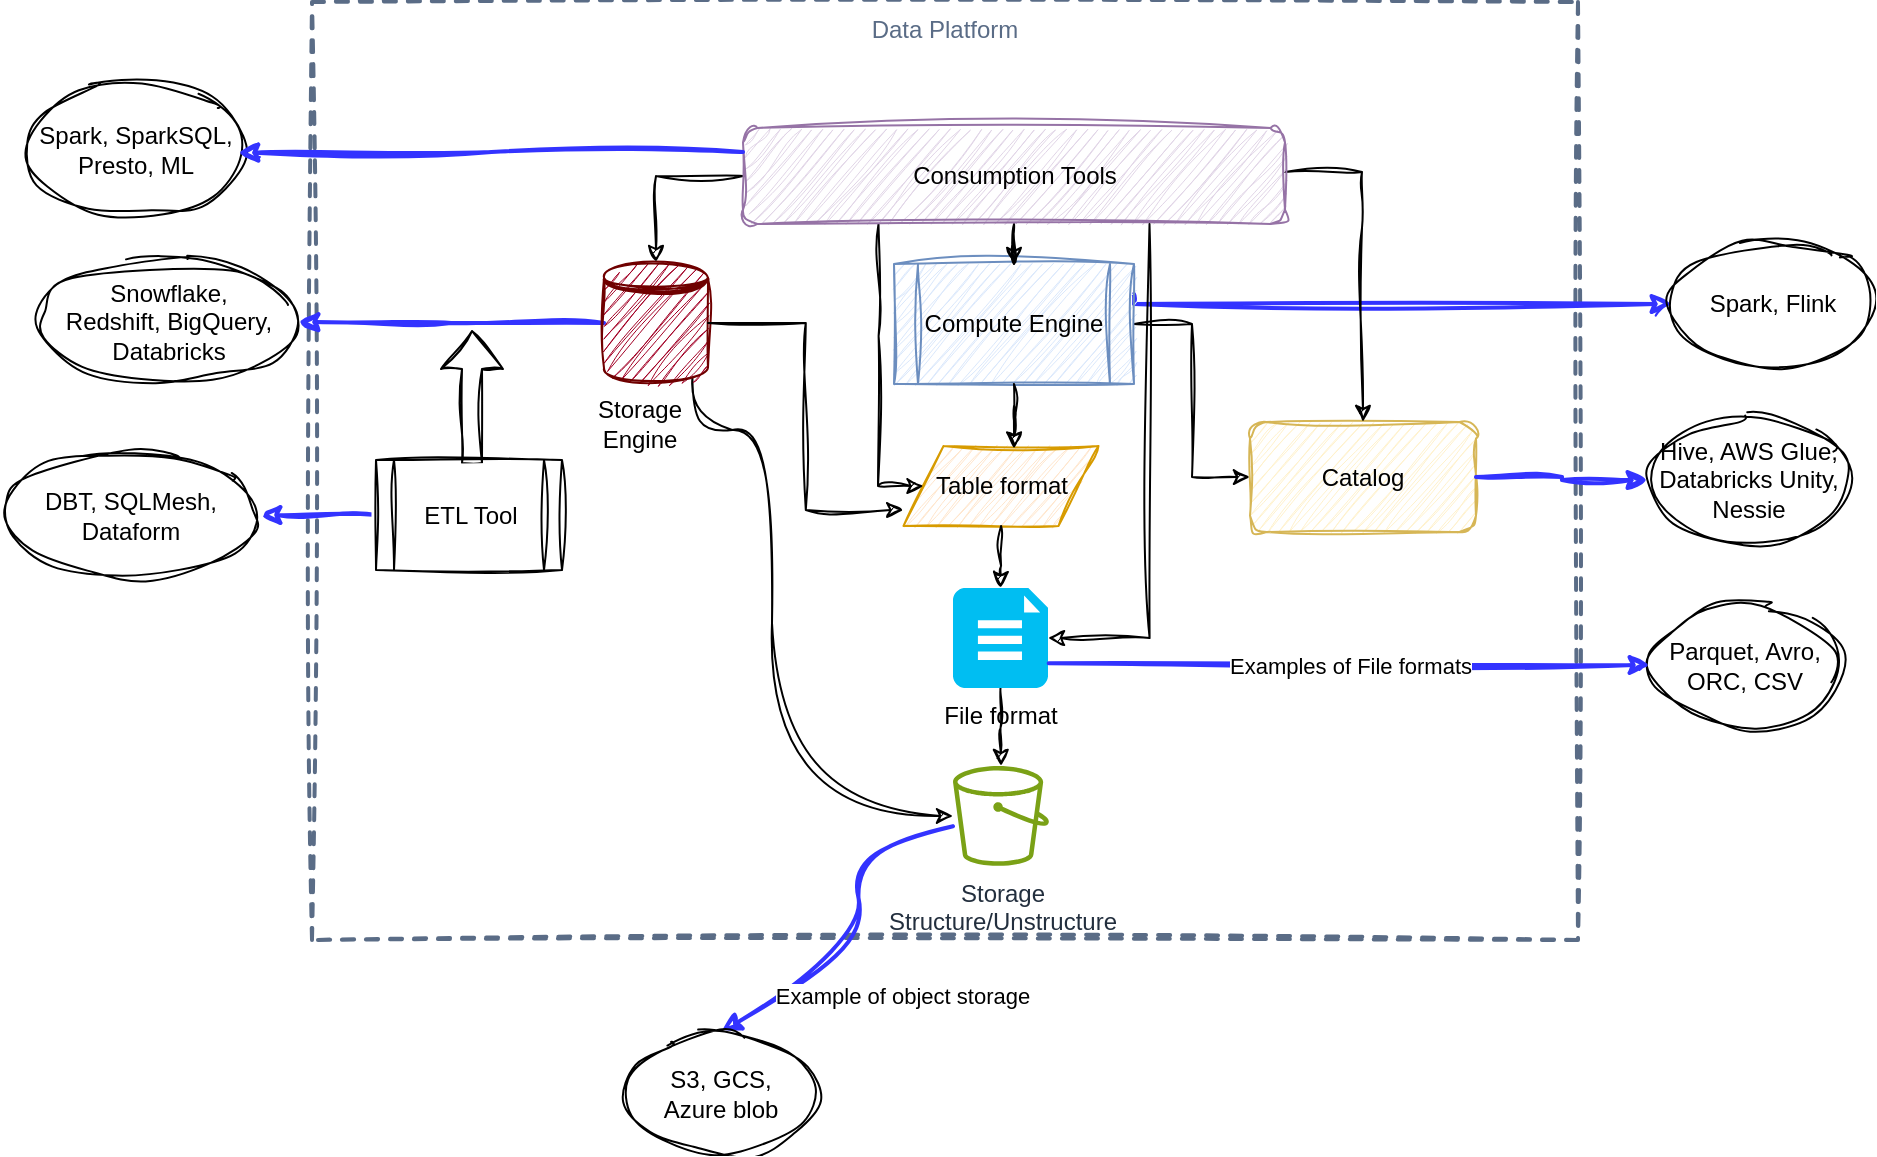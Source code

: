 <mxfile version="22.1.16" type="device" pages="4">
  <diagram name="Page-1" id="oaeiYOaE8y_vBv_1waG5">
    <mxGraphModel dx="1783" dy="756" grid="0" gridSize="10" guides="1" tooltips="1" connect="1" arrows="1" fold="1" page="0" pageScale="1" pageWidth="1100" pageHeight="850" math="0" shadow="0">
      <root>
        <mxCell id="0" />
        <mxCell id="1" parent="0" />
        <mxCell id="Il-p2y53Rf3h3QXV7sL3-1" value="Data Platform" style="fillColor=none;strokeColor=#5A6C86;dashed=1;verticalAlign=top;fontStyle=0;fontColor=#5A6C86;whiteSpace=wrap;html=1;sketch=1;curveFitting=1;jiggle=2;strokeWidth=2;" vertex="1" parent="1">
          <mxGeometry x="-9" y="304" width="633" height="469" as="geometry" />
        </mxCell>
        <mxCell id="Il-p2y53Rf3h3QXV7sL3-2" value="Storage&lt;br&gt;Structure/Unstructure" style="outlineConnect=0;fontColor=#232F3E;gradientColor=none;fillColor=#7AA116;strokeColor=none;dashed=0;verticalLabelPosition=bottom;verticalAlign=top;align=center;html=1;fontSize=12;fontStyle=0;aspect=fixed;pointerEvents=1;shape=mxgraph.aws4.bucket;" vertex="1" parent="1">
          <mxGeometry x="311.5" y="686" width="48" height="49.92" as="geometry" />
        </mxCell>
        <mxCell id="Il-p2y53Rf3h3QXV7sL3-20" style="edgeStyle=orthogonalEdgeStyle;rounded=0;orthogonalLoop=1;jettySize=auto;html=1;sketch=1;curveFitting=1;jiggle=2;" edge="1" parent="1" source="Il-p2y53Rf3h3QXV7sL3-3" target="Il-p2y53Rf3h3QXV7sL3-2">
          <mxGeometry relative="1" as="geometry" />
        </mxCell>
        <mxCell id="Il-p2y53Rf3h3QXV7sL3-3" value="File format" style="verticalLabelPosition=bottom;html=1;verticalAlign=top;align=center;strokeColor=none;fillColor=#00BEF2;shape=mxgraph.azure.file_2;pointerEvents=1;" vertex="1" parent="1">
          <mxGeometry x="311.5" y="597" width="47.5" height="50" as="geometry" />
        </mxCell>
        <mxCell id="Il-p2y53Rf3h3QXV7sL3-4" value="Table format" style="shape=parallelogram;perimeter=parallelogramPerimeter;whiteSpace=wrap;html=1;fixedSize=1;sketch=1;curveFitting=1;jiggle=2;fillColor=#ffe6cc;strokeColor=#d79b00;" vertex="1" parent="1">
          <mxGeometry x="286.75" y="526" width="97.5" height="40" as="geometry" />
        </mxCell>
        <mxCell id="Il-p2y53Rf3h3QXV7sL3-6" value="Storage Engine" style="text;html=1;strokeColor=none;fillColor=none;align=center;verticalAlign=middle;whiteSpace=wrap;rounded=0;sketch=1;curveFitting=1;jiggle=2;" vertex="1" parent="1">
          <mxGeometry x="125" y="500" width="60" height="30" as="geometry" />
        </mxCell>
        <mxCell id="Il-p2y53Rf3h3QXV7sL3-33" value="" style="edgeStyle=orthogonalEdgeStyle;rounded=0;orthogonalLoop=1;jettySize=auto;html=1;exitX=0.85;exitY=0.95;exitDx=0;exitDy=0;exitPerimeter=0;sketch=1;curveFitting=1;jiggle=2;elbow=vertical;curved=1;" edge="1" parent="1" source="Il-p2y53Rf3h3QXV7sL3-7" target="Il-p2y53Rf3h3QXV7sL3-2">
          <mxGeometry relative="1" as="geometry">
            <Array as="points">
              <mxPoint x="181" y="518" />
              <mxPoint x="221" y="518" />
              <mxPoint x="221" y="711" />
            </Array>
          </mxGeometry>
        </mxCell>
        <mxCell id="Il-p2y53Rf3h3QXV7sL3-44" style="edgeStyle=orthogonalEdgeStyle;rounded=0;orthogonalLoop=1;jettySize=auto;html=1;entryX=1;entryY=0.5;entryDx=0;entryDy=0;strokeWidth=2;strokeColor=#3333FF;sketch=1;curveFitting=1;jiggle=2;" edge="1" parent="1" source="Il-p2y53Rf3h3QXV7sL3-7" target="Il-p2y53Rf3h3QXV7sL3-43">
          <mxGeometry relative="1" as="geometry" />
        </mxCell>
        <mxCell id="Il-p2y53Rf3h3QXV7sL3-7" value="" style="shape=datastore;whiteSpace=wrap;html=1;sketch=1;curveFitting=1;jiggle=2;fillColor=#a20025;strokeColor=#6F0000;fontColor=#ffffff;" vertex="1" parent="1">
          <mxGeometry x="137" y="434" width="52" height="61" as="geometry" />
        </mxCell>
        <mxCell id="Il-p2y53Rf3h3QXV7sL3-27" style="edgeStyle=orthogonalEdgeStyle;rounded=0;orthogonalLoop=1;jettySize=auto;html=1;entryX=0;entryY=0.5;entryDx=0;entryDy=0;sketch=1;curveFitting=1;jiggle=2;" edge="1" parent="1" source="Il-p2y53Rf3h3QXV7sL3-8" target="Il-p2y53Rf3h3QXV7sL3-9">
          <mxGeometry relative="1" as="geometry" />
        </mxCell>
        <mxCell id="Il-p2y53Rf3h3QXV7sL3-40" style="edgeStyle=orthogonalEdgeStyle;rounded=0;orthogonalLoop=1;jettySize=auto;html=1;exitX=1;exitY=0.25;exitDx=0;exitDy=0;strokeWidth=2;strokeColor=#3333FF;sketch=1;curveFitting=1;jiggle=2;" edge="1" parent="1" source="Il-p2y53Rf3h3QXV7sL3-8" target="Il-p2y53Rf3h3QXV7sL3-37">
          <mxGeometry relative="1" as="geometry">
            <Array as="points">
              <mxPoint x="402" y="455" />
            </Array>
          </mxGeometry>
        </mxCell>
        <mxCell id="Il-p2y53Rf3h3QXV7sL3-8" value="Compute Engine" style="shape=process;whiteSpace=wrap;html=1;backgroundOutline=1;sketch=1;curveFitting=1;jiggle=2;fillColor=#dae8fc;strokeColor=#6c8ebf;" vertex="1" parent="1">
          <mxGeometry x="282" y="435" width="120" height="60" as="geometry" />
        </mxCell>
        <mxCell id="Il-p2y53Rf3h3QXV7sL3-9" value="Catalog" style="rounded=1;whiteSpace=wrap;html=1;sketch=1;curveFitting=1;jiggle=2;fillColor=#fff2cc;strokeColor=#d6b656;" vertex="1" parent="1">
          <mxGeometry x="460" y="514" width="113" height="55" as="geometry" />
        </mxCell>
        <mxCell id="Il-p2y53Rf3h3QXV7sL3-23" style="edgeStyle=orthogonalEdgeStyle;rounded=0;orthogonalLoop=1;jettySize=auto;html=1;entryX=0.5;entryY=0;entryDx=0;entryDy=0;sketch=1;curveFitting=1;jiggle=2;" edge="1" parent="1" source="Il-p2y53Rf3h3QXV7sL3-10" target="Il-p2y53Rf3h3QXV7sL3-8">
          <mxGeometry relative="1" as="geometry" />
        </mxCell>
        <mxCell id="Il-p2y53Rf3h3QXV7sL3-25" style="edgeStyle=orthogonalEdgeStyle;rounded=0;orthogonalLoop=1;jettySize=auto;html=1;exitX=0.25;exitY=1;exitDx=0;exitDy=0;entryX=0;entryY=0.5;entryDx=0;entryDy=0;sketch=1;curveFitting=1;jiggle=2;" edge="1" parent="1" source="Il-p2y53Rf3h3QXV7sL3-10" target="Il-p2y53Rf3h3QXV7sL3-4">
          <mxGeometry relative="1" as="geometry">
            <Array as="points">
              <mxPoint x="274" y="471" />
              <mxPoint x="274" y="546" />
            </Array>
          </mxGeometry>
        </mxCell>
        <mxCell id="Il-p2y53Rf3h3QXV7sL3-30" style="edgeStyle=orthogonalEdgeStyle;rounded=0;orthogonalLoop=1;jettySize=auto;html=1;entryX=0.5;entryY=0;entryDx=0;entryDy=0;sketch=1;curveFitting=1;jiggle=2;" edge="1" parent="1" source="Il-p2y53Rf3h3QXV7sL3-10" target="Il-p2y53Rf3h3QXV7sL3-9">
          <mxGeometry relative="1" as="geometry">
            <Array as="points">
              <mxPoint x="516" y="389" />
              <mxPoint x="516" y="417" />
            </Array>
          </mxGeometry>
        </mxCell>
        <mxCell id="Il-p2y53Rf3h3QXV7sL3-31" style="edgeStyle=orthogonalEdgeStyle;rounded=0;orthogonalLoop=1;jettySize=auto;html=1;entryX=0.5;entryY=0;entryDx=0;entryDy=0;sketch=1;curveFitting=1;jiggle=2;" edge="1" parent="1" source="Il-p2y53Rf3h3QXV7sL3-10" target="Il-p2y53Rf3h3QXV7sL3-7">
          <mxGeometry relative="1" as="geometry" />
        </mxCell>
        <mxCell id="Il-p2y53Rf3h3QXV7sL3-10" value="Consumption Tools" style="rounded=1;whiteSpace=wrap;html=1;sketch=1;curveFitting=1;jiggle=2;fillColor=#e1d5e7;strokeColor=#9673a6;" vertex="1" parent="1">
          <mxGeometry x="206.5" y="367" width="271" height="48" as="geometry" />
        </mxCell>
        <mxCell id="Il-p2y53Rf3h3QXV7sL3-11" value="Example of object storage" style="curved=1;endArrow=none;html=1;rounded=0;sketch=1;curveFitting=1;jiggle=2;exitX=0.5;exitY=0;exitDx=0;exitDy=0;endFill=0;startArrow=classic;startFill=1;strokeColor=#3333FF;strokeWidth=2;" edge="1" parent="1" source="Il-p2y53Rf3h3QXV7sL3-17" target="Il-p2y53Rf3h3QXV7sL3-2">
          <mxGeometry x="-0.101" y="-31" width="50" height="50" relative="1" as="geometry">
            <mxPoint x="193" y="807" as="sourcePoint" />
            <mxPoint x="311.5" y="727" as="targetPoint" />
            <Array as="points">
              <mxPoint x="267" y="777" />
              <mxPoint x="261.5" y="727" />
            </Array>
            <mxPoint x="-12" y="27" as="offset" />
          </mxGeometry>
        </mxCell>
        <mxCell id="Il-p2y53Rf3h3QXV7sL3-17" value="S3, GCS,&lt;br style=&quot;border-color: var(--border-color);&quot;&gt;Azure blob" style="ellipse;whiteSpace=wrap;html=1;sketch=1;curveFitting=1;jiggle=2;" vertex="1" parent="1">
          <mxGeometry x="148" y="819" width="95" height="61" as="geometry" />
        </mxCell>
        <mxCell id="Il-p2y53Rf3h3QXV7sL3-19" value="Parquet, Avro,&lt;br style=&quot;border-color: var(--border-color);&quot;&gt;ORC, CSV" style="ellipse;whiteSpace=wrap;html=1;sketch=1;curveFitting=1;jiggle=2;" vertex="1" parent="1">
          <mxGeometry x="660" y="605" width="95" height="61" as="geometry" />
        </mxCell>
        <mxCell id="Il-p2y53Rf3h3QXV7sL3-21" style="edgeStyle=orthogonalEdgeStyle;rounded=0;orthogonalLoop=1;jettySize=auto;html=1;entryX=0.5;entryY=0;entryDx=0;entryDy=0;entryPerimeter=0;sketch=1;curveFitting=1;jiggle=2;" edge="1" parent="1" source="Il-p2y53Rf3h3QXV7sL3-4" target="Il-p2y53Rf3h3QXV7sL3-3">
          <mxGeometry relative="1" as="geometry" />
        </mxCell>
        <mxCell id="Il-p2y53Rf3h3QXV7sL3-22" style="edgeStyle=orthogonalEdgeStyle;rounded=0;orthogonalLoop=1;jettySize=auto;html=1;entryX=0.567;entryY=0.033;entryDx=0;entryDy=0;entryPerimeter=0;sketch=1;curveFitting=1;jiggle=2;" edge="1" parent="1" source="Il-p2y53Rf3h3QXV7sL3-8" target="Il-p2y53Rf3h3QXV7sL3-4">
          <mxGeometry relative="1" as="geometry" />
        </mxCell>
        <mxCell id="Il-p2y53Rf3h3QXV7sL3-26" style="edgeStyle=orthogonalEdgeStyle;rounded=0;orthogonalLoop=1;jettySize=auto;html=1;exitX=0.75;exitY=1;exitDx=0;exitDy=0;entryX=1;entryY=0.5;entryDx=0;entryDy=0;entryPerimeter=0;sketch=1;curveFitting=1;jiggle=2;" edge="1" parent="1" source="Il-p2y53Rf3h3QXV7sL3-10" target="Il-p2y53Rf3h3QXV7sL3-3">
          <mxGeometry relative="1" as="geometry" />
        </mxCell>
        <mxCell id="Il-p2y53Rf3h3QXV7sL3-32" style="edgeStyle=orthogonalEdgeStyle;rounded=0;orthogonalLoop=1;jettySize=auto;html=1;entryX=-0.001;entryY=0.8;entryDx=0;entryDy=0;entryPerimeter=0;sketch=1;curveFitting=1;jiggle=2;" edge="1" parent="1" source="Il-p2y53Rf3h3QXV7sL3-7" target="Il-p2y53Rf3h3QXV7sL3-4">
          <mxGeometry relative="1" as="geometry" />
        </mxCell>
        <mxCell id="Il-p2y53Rf3h3QXV7sL3-34" value="Examples of File formats" style="edgeStyle=orthogonalEdgeStyle;rounded=0;orthogonalLoop=1;jettySize=auto;html=1;entryX=1.007;entryY=0.753;entryDx=0;entryDy=0;entryPerimeter=0;curved=1;sketch=1;curveFitting=1;jiggle=2;startArrow=classic;startFill=1;endArrow=none;endFill=0;strokeColor=#3333FF;strokeWidth=2;" edge="1" parent="1" source="Il-p2y53Rf3h3QXV7sL3-19" target="Il-p2y53Rf3h3QXV7sL3-3">
          <mxGeometry relative="1" as="geometry" />
        </mxCell>
        <mxCell id="Il-p2y53Rf3h3QXV7sL3-36" style="edgeStyle=orthogonalEdgeStyle;rounded=0;orthogonalLoop=1;jettySize=auto;html=1;entryX=1;entryY=0.5;entryDx=0;entryDy=0;sketch=1;curveFitting=1;jiggle=2;strokeColor=#3333FF;strokeWidth=2;startArrow=classic;startFill=1;endArrow=none;endFill=0;" edge="1" parent="1" source="Il-p2y53Rf3h3QXV7sL3-35" target="Il-p2y53Rf3h3QXV7sL3-9">
          <mxGeometry relative="1" as="geometry" />
        </mxCell>
        <mxCell id="Il-p2y53Rf3h3QXV7sL3-35" value="Hive, AWS Glue, Databricks Unity,&lt;br&gt;Nessie" style="ellipse;whiteSpace=wrap;html=1;sketch=1;curveFitting=1;jiggle=2;" vertex="1" parent="1">
          <mxGeometry x="659" y="512" width="101" height="62" as="geometry" />
        </mxCell>
        <mxCell id="Il-p2y53Rf3h3QXV7sL3-37" value="Spark, Flink" style="ellipse;whiteSpace=wrap;html=1;sketch=1;curveFitting=1;jiggle=2;" vertex="1" parent="1">
          <mxGeometry x="671" y="424" width="101" height="62" as="geometry" />
        </mxCell>
        <mxCell id="Il-p2y53Rf3h3QXV7sL3-39" value="Spark, SparkSQL,&lt;br&gt;Presto, ML" style="ellipse;whiteSpace=wrap;html=1;sketch=1;curveFitting=1;jiggle=2;" vertex="1" parent="1">
          <mxGeometry x="-152" y="344" width="110" height="67" as="geometry" />
        </mxCell>
        <mxCell id="Il-p2y53Rf3h3QXV7sL3-43" value="Snowflake,&lt;br&gt;Redshift, BigQuery, Databricks" style="ellipse;whiteSpace=wrap;html=1;sketch=1;curveFitting=1;jiggle=2;" vertex="1" parent="1">
          <mxGeometry x="-145" y="433" width="129" height="62" as="geometry" />
        </mxCell>
        <mxCell id="Il-p2y53Rf3h3QXV7sL3-45" value="" style="shape=flexArrow;endArrow=classic;html=1;rounded=0;sketch=1;curveFitting=1;jiggle=2;" edge="1" parent="1">
          <mxGeometry width="50" height="50" relative="1" as="geometry">
            <mxPoint x="71" y="535" as="sourcePoint" />
            <mxPoint x="71" y="468" as="targetPoint" />
          </mxGeometry>
        </mxCell>
        <mxCell id="Il-p2y53Rf3h3QXV7sL3-48" style="edgeStyle=orthogonalEdgeStyle;rounded=0;orthogonalLoop=1;jettySize=auto;html=1;strokeWidth=2;strokeColor=#3333FF;sketch=1;curveFitting=1;jiggle=2;" edge="1" parent="1" source="Il-p2y53Rf3h3QXV7sL3-46" target="Il-p2y53Rf3h3QXV7sL3-47">
          <mxGeometry relative="1" as="geometry" />
        </mxCell>
        <mxCell id="Il-p2y53Rf3h3QXV7sL3-46" value="ETL Tool" style="shape=process;whiteSpace=wrap;html=1;backgroundOutline=1;sketch=1;curveFitting=1;jiggle=2;" vertex="1" parent="1">
          <mxGeometry x="23" y="533" width="93" height="55" as="geometry" />
        </mxCell>
        <mxCell id="Il-p2y53Rf3h3QXV7sL3-47" value="DBT, SQLMesh,&lt;br&gt;Dataform" style="ellipse;whiteSpace=wrap;html=1;sketch=1;curveFitting=1;jiggle=2;" vertex="1" parent="1">
          <mxGeometry x="-164" y="529.5" width="129" height="62" as="geometry" />
        </mxCell>
        <mxCell id="Il-p2y53Rf3h3QXV7sL3-50" style="edgeStyle=orthogonalEdgeStyle;rounded=0;orthogonalLoop=1;jettySize=auto;html=1;exitX=0;exitY=0.25;exitDx=0;exitDy=0;entryX=0.95;entryY=0.425;entryDx=0;entryDy=0;entryPerimeter=0;strokeWidth=2;strokeColor=#3333FF;sketch=1;curveFitting=1;jiggle=2;" edge="1" parent="1" source="Il-p2y53Rf3h3QXV7sL3-10">
          <mxGeometry relative="1" as="geometry">
            <mxPoint x="-46.05" y="379.35" as="targetPoint" />
          </mxGeometry>
        </mxCell>
      </root>
    </mxGraphModel>
  </diagram>
  <diagram id="aZixeZ_OIvE9D3ws9-h9" name="Page-2">
    <mxGraphModel dx="1271" dy="543" grid="0" gridSize="10" guides="1" tooltips="1" connect="1" arrows="1" fold="1" page="0" pageScale="1" pageWidth="1100" pageHeight="850" math="0" shadow="0">
      <root>
        <mxCell id="0" />
        <mxCell id="1" parent="0" />
        <mxCell id="yL8Ifgm462_BbInKprDt-4" style="edgeStyle=orthogonalEdgeStyle;rounded=0;orthogonalLoop=1;jettySize=auto;html=1;sketch=1;curveFitting=1;jiggle=2;" edge="1" parent="1" source="yL8Ifgm462_BbInKprDt-1" target="yL8Ifgm462_BbInKprDt-3">
          <mxGeometry relative="1" as="geometry" />
        </mxCell>
        <mxCell id="yL8Ifgm462_BbInKprDt-1" value="Storage&lt;br&gt;(HDFS)" style="outlineConnect=0;fontColor=#232F3E;gradientColor=none;fillColor=#7AA116;strokeColor=none;dashed=0;verticalLabelPosition=bottom;verticalAlign=top;align=center;html=1;fontSize=12;fontStyle=0;aspect=fixed;pointerEvents=1;shape=mxgraph.aws4.bucket;" vertex="1" parent="1">
          <mxGeometry x="-353" y="41" width="48" height="49.92" as="geometry" />
        </mxCell>
        <mxCell id="yL8Ifgm462_BbInKprDt-7" style="edgeStyle=orthogonalEdgeStyle;rounded=0;orthogonalLoop=1;jettySize=auto;html=1;sketch=1;curveFitting=1;jiggle=2;" edge="1" parent="1" source="yL8Ifgm462_BbInKprDt-3" target="yL8Ifgm462_BbInKprDt-6">
          <mxGeometry relative="1" as="geometry" />
        </mxCell>
        <mxCell id="yL8Ifgm462_BbInKprDt-3" value="" style="verticalLabelPosition=bottom;sketch=1;aspect=fixed;html=1;verticalAlign=top;strokeColor=#6F0000;align=center;outlineConnect=0;shape=mxgraph.citrix.process;curveFitting=1;jiggle=2;fillColor=#a20025;fontColor=#ffffff;" vertex="1" parent="1">
          <mxGeometry x="-239" y="39.73" width="44" height="52.46" as="geometry" />
        </mxCell>
        <mxCell id="yL8Ifgm462_BbInKprDt-5" value="MapReduce" style="text;html=1;strokeColor=none;fillColor=none;align=center;verticalAlign=middle;whiteSpace=wrap;rounded=0;sketch=1;curveFitting=1;jiggle=2;" vertex="1" parent="1">
          <mxGeometry x="-255" y="90.92" width="60" height="30" as="geometry" />
        </mxCell>
        <mxCell id="yL8Ifgm462_BbInKprDt-10" style="edgeStyle=orthogonalEdgeStyle;rounded=0;orthogonalLoop=1;jettySize=auto;html=1;sketch=1;curveFitting=1;jiggle=2;" edge="1" parent="1" source="yL8Ifgm462_BbInKprDt-6" target="yL8Ifgm462_BbInKprDt-9">
          <mxGeometry relative="1" as="geometry" />
        </mxCell>
        <mxCell id="yL8Ifgm462_BbInKprDt-6" value="Storage&lt;br&gt;(HDFS)" style="outlineConnect=0;fontColor=#232F3E;gradientColor=none;fillColor=#7AA116;strokeColor=none;dashed=0;verticalLabelPosition=bottom;verticalAlign=top;align=center;html=1;fontSize=12;fontStyle=0;aspect=fixed;pointerEvents=1;shape=mxgraph.aws4.bucket;" vertex="1" parent="1">
          <mxGeometry x="-129" y="40.73" width="48" height="49.92" as="geometry" />
        </mxCell>
        <mxCell id="yL8Ifgm462_BbInKprDt-8" value="Storage&lt;br&gt;(HDFS)" style="outlineConnect=0;fontColor=#232F3E;gradientColor=none;fillColor=#7AA116;strokeColor=none;dashed=0;verticalLabelPosition=bottom;verticalAlign=top;align=center;html=1;fontSize=12;fontStyle=0;aspect=fixed;pointerEvents=1;shape=mxgraph.aws4.bucket;" vertex="1" parent="1">
          <mxGeometry x="91" y="42.0" width="48" height="49.92" as="geometry" />
        </mxCell>
        <mxCell id="yL8Ifgm462_BbInKprDt-11" style="edgeStyle=orthogonalEdgeStyle;rounded=0;orthogonalLoop=1;jettySize=auto;html=1;sketch=1;curveFitting=1;jiggle=2;" edge="1" parent="1" source="yL8Ifgm462_BbInKprDt-9" target="yL8Ifgm462_BbInKprDt-8">
          <mxGeometry relative="1" as="geometry" />
        </mxCell>
        <mxCell id="yL8Ifgm462_BbInKprDt-9" value="" style="verticalLabelPosition=bottom;sketch=1;aspect=fixed;html=1;verticalAlign=top;strokeColor=#6F0000;align=center;outlineConnect=0;shape=mxgraph.citrix.process;curveFitting=1;jiggle=2;fillColor=#a20025;fontColor=#ffffff;" vertex="1" parent="1">
          <mxGeometry x="-17" y="40" width="44" height="52.46" as="geometry" />
        </mxCell>
        <mxCell id="yL8Ifgm462_BbInKprDt-12" value="HDFS Read" style="text;html=1;strokeColor=none;fillColor=none;align=center;verticalAlign=middle;whiteSpace=wrap;rounded=0;sketch=1;curveFitting=1;jiggle=2;" vertex="1" parent="1">
          <mxGeometry x="-302" y="33" width="60" height="30" as="geometry" />
        </mxCell>
        <mxCell id="yL8Ifgm462_BbInKprDt-13" value="HDFS Write" style="text;html=1;strokeColor=none;fillColor=none;align=center;verticalAlign=middle;whiteSpace=wrap;rounded=0;sketch=1;curveFitting=1;jiggle=2;" vertex="1" parent="1">
          <mxGeometry x="-193" y="33" width="60" height="30" as="geometry" />
        </mxCell>
        <mxCell id="yL8Ifgm462_BbInKprDt-14" value="HDFS Read" style="text;html=1;strokeColor=none;fillColor=none;align=center;verticalAlign=middle;whiteSpace=wrap;rounded=0;sketch=1;curveFitting=1;jiggle=2;" vertex="1" parent="1">
          <mxGeometry x="-77" y="33" width="60" height="30" as="geometry" />
        </mxCell>
        <mxCell id="yL8Ifgm462_BbInKprDt-15" value="HDFS Write" style="text;html=1;strokeColor=none;fillColor=none;align=center;verticalAlign=middle;whiteSpace=wrap;rounded=0;sketch=1;curveFitting=1;jiggle=2;" vertex="1" parent="1">
          <mxGeometry x="31" y="33" width="60" height="30" as="geometry" />
        </mxCell>
        <mxCell id="yL8Ifgm462_BbInKprDt-17" style="edgeStyle=orthogonalEdgeStyle;rounded=0;orthogonalLoop=1;jettySize=auto;html=1;curved=1;sketch=1;curveFitting=1;jiggle=2;fillColor=#d80073;strokeColor=#A50040;strokeWidth=2;" edge="1" parent="1" source="yL8Ifgm462_BbInKprDt-16">
          <mxGeometry relative="1" as="geometry">
            <mxPoint x="60" y="66.667" as="targetPoint" />
          </mxGeometry>
        </mxCell>
        <mxCell id="yL8Ifgm462_BbInKprDt-18" style="edgeStyle=orthogonalEdgeStyle;rounded=0;orthogonalLoop=1;jettySize=auto;html=1;exitX=0.75;exitY=0;exitDx=0;exitDy=0;curved=1;sketch=1;curveFitting=1;jiggle=2;fillColor=#d80073;strokeColor=#A50040;strokeWidth=2;" edge="1" parent="1" source="yL8Ifgm462_BbInKprDt-16">
          <mxGeometry relative="1" as="geometry">
            <mxPoint x="-49.333" y="66.667" as="targetPoint" />
          </mxGeometry>
        </mxCell>
        <mxCell id="yL8Ifgm462_BbInKprDt-19" style="edgeStyle=orthogonalEdgeStyle;rounded=0;orthogonalLoop=1;jettySize=auto;html=1;exitX=0.25;exitY=0;exitDx=0;exitDy=0;curved=1;sketch=1;curveFitting=1;jiggle=2;fillColor=#d80073;strokeColor=#A50040;strokeWidth=2;" edge="1" parent="1" source="yL8Ifgm462_BbInKprDt-16">
          <mxGeometry relative="1" as="geometry">
            <mxPoint x="-172" y="66" as="targetPoint" />
          </mxGeometry>
        </mxCell>
        <mxCell id="yL8Ifgm462_BbInKprDt-20" style="edgeStyle=orthogonalEdgeStyle;rounded=0;orthogonalLoop=1;jettySize=auto;html=1;exitX=0;exitY=0.5;exitDx=0;exitDy=0;curved=1;sketch=1;curveFitting=1;jiggle=2;fillColor=#d80073;strokeColor=#A50040;strokeWidth=2;" edge="1" parent="1" source="yL8Ifgm462_BbInKprDt-16">
          <mxGeometry relative="1" as="geometry">
            <mxPoint x="-284.667" y="67.333" as="targetPoint" />
          </mxGeometry>
        </mxCell>
        <mxCell id="yL8Ifgm462_BbInKprDt-16" value="I/O&lt;br&gt;&lt;div&gt;Intermittent iteration&lt;/div&gt;" style="shape=parallelogram;perimeter=parallelogramPerimeter;whiteSpace=wrap;html=1;fixedSize=1;shadow=0;sketch=1;curveFitting=1;jiggle=2;" vertex="1" parent="1">
          <mxGeometry x="-182" y="152" width="145" height="33" as="geometry" />
        </mxCell>
      </root>
    </mxGraphModel>
  </diagram>
  <diagram id="_XEDhtQ6yr2xyOKioheC" name="Page-3">
    <mxGraphModel dx="1141" dy="479" grid="0" gridSize="10" guides="1" tooltips="1" connect="1" arrows="1" fold="1" page="0" pageScale="1" pageWidth="1100" pageHeight="850" math="0" shadow="0">
      <root>
        <mxCell id="0" />
        <mxCell id="1" parent="0" />
        <mxCell id="ZsGD4QJVvfkg60bvjIbG-1" value="AWS Cloud" style="points=[[0,0],[0.25,0],[0.5,0],[0.75,0],[1,0],[1,0.25],[1,0.5],[1,0.75],[1,1],[0.75,1],[0.5,1],[0.25,1],[0,1],[0,0.75],[0,0.5],[0,0.25]];outlineConnect=0;gradientColor=none;html=1;whiteSpace=wrap;fontSize=12;fontStyle=0;container=0;pointerEvents=0;collapsible=0;recursiveResize=0;shape=mxgraph.aws4.group;grIcon=mxgraph.aws4.group_aws_cloud_alt;strokeColor=#232F3E;fillColor=none;verticalAlign=top;align=left;spacingLeft=30;fontColor=#232F3E;dashed=0;strokeWidth=2;" vertex="1" parent="1">
          <mxGeometry x="-229" y="49" width="729" height="391" as="geometry" />
        </mxCell>
        <mxCell id="ZsGD4QJVvfkg60bvjIbG-2" value="Region-&amp;nbsp; (EU-WEST-1)" style="points=[[0,0],[0.25,0],[0.5,0],[0.75,0],[1,0],[1,0.25],[1,0.5],[1,0.75],[1,1],[0.75,1],[0.5,1],[0.25,1],[0,1],[0,0.75],[0,0.5],[0,0.25]];outlineConnect=0;gradientColor=none;html=1;whiteSpace=wrap;fontSize=12;fontStyle=0;container=1;pointerEvents=0;collapsible=0;recursiveResize=0;shape=mxgraph.aws4.group;grIcon=mxgraph.aws4.group_region;strokeColor=#00A4A6;fillColor=none;verticalAlign=top;align=left;spacingLeft=30;fontColor=#147EBA;dashed=1;strokeWidth=2;" vertex="1" parent="1">
          <mxGeometry x="256" y="85" width="222.5" height="333" as="geometry" />
        </mxCell>
        <mxCell id="ZsGD4QJVvfkg60bvjIbG-8" value="eu-west-1-a" style="fillColor=none;strokeColor=#147EBA;dashed=1;verticalAlign=top;fontStyle=0;fontColor=#147EBA;whiteSpace=wrap;html=1;strokeWidth=2;" vertex="1" parent="ZsGD4QJVvfkg60bvjIbG-2">
          <mxGeometry x="28" y="36" width="167" height="70" as="geometry" />
        </mxCell>
        <mxCell id="ZsGD4QJVvfkg60bvjIbG-9" value="eu-west-1-b" style="fillColor=none;strokeColor=#147EBA;dashed=1;verticalAlign=top;fontStyle=0;fontColor=#147EBA;whiteSpace=wrap;html=1;strokeWidth=2;" vertex="1" parent="ZsGD4QJVvfkg60bvjIbG-2">
          <mxGeometry x="28" y="126" width="167" height="70" as="geometry" />
        </mxCell>
        <mxCell id="ZsGD4QJVvfkg60bvjIbG-12" value="eu-west-1-c" style="fillColor=none;strokeColor=#147EBA;dashed=1;verticalAlign=top;fontStyle=0;fontColor=#147EBA;whiteSpace=wrap;html=1;strokeWidth=2;" vertex="1" parent="ZsGD4QJVvfkg60bvjIbG-2">
          <mxGeometry x="28" y="230" width="167" height="70" as="geometry" />
        </mxCell>
        <mxCell id="ZsGD4QJVvfkg60bvjIbG-7" value="Region-&amp;nbsp; (US-EAST-1)" style="points=[[0,0],[0.25,0],[0.5,0],[0.75,0],[1,0],[1,0.25],[1,0.5],[1,0.75],[1,1],[0.75,1],[0.5,1],[0.25,1],[0,1],[0,0.75],[0,0.5],[0,0.25]];outlineConnect=0;gradientColor=none;html=1;whiteSpace=wrap;fontSize=12;fontStyle=0;container=1;pointerEvents=0;collapsible=0;recursiveResize=0;shape=mxgraph.aws4.group;grIcon=mxgraph.aws4.group_region;strokeColor=#00A4A6;fillColor=none;verticalAlign=top;align=left;spacingLeft=30;fontColor=#147EBA;dashed=1;strokeWidth=2;" vertex="1" parent="1">
          <mxGeometry x="18" y="85" width="222.5" height="336" as="geometry" />
        </mxCell>
        <mxCell id="ZsGD4QJVvfkg60bvjIbG-10" value="us-east-1-a" style="fillColor=none;strokeColor=#147EBA;dashed=1;verticalAlign=top;fontStyle=0;fontColor=#147EBA;whiteSpace=wrap;html=1;strokeWidth=2;" vertex="1" parent="ZsGD4QJVvfkg60bvjIbG-7">
          <mxGeometry x="27.75" y="36" width="167" height="70" as="geometry" />
        </mxCell>
        <mxCell id="ZsGD4QJVvfkg60bvjIbG-11" value="us-east-1-b" style="fillColor=none;strokeColor=#147EBA;dashed=1;verticalAlign=top;fontStyle=0;fontColor=#147EBA;whiteSpace=wrap;html=1;strokeWidth=2;" vertex="1" parent="ZsGD4QJVvfkg60bvjIbG-7">
          <mxGeometry x="27.75" y="126" width="167" height="70" as="geometry" />
        </mxCell>
        <mxCell id="ZsGD4QJVvfkg60bvjIbG-13" value="us-east-1-c" style="fillColor=none;strokeColor=#147EBA;dashed=1;verticalAlign=top;fontStyle=0;fontColor=#147EBA;whiteSpace=wrap;html=1;strokeWidth=2;" vertex="1" parent="ZsGD4QJVvfkg60bvjIbG-7">
          <mxGeometry x="27.75" y="229" width="167" height="70" as="geometry" />
        </mxCell>
        <mxCell id="ZsGD4QJVvfkg60bvjIbG-14" value="Region-&amp;nbsp; (US-EAST-1)" style="points=[[0,0],[0.25,0],[0.5,0],[0.75,0],[1,0],[1,0.25],[1,0.5],[1,0.75],[1,1],[0.75,1],[0.5,1],[0.25,1],[0,1],[0,0.75],[0,0.5],[0,0.25]];outlineConnect=0;gradientColor=none;html=1;whiteSpace=wrap;fontSize=12;fontStyle=0;container=1;pointerEvents=0;collapsible=0;recursiveResize=0;shape=mxgraph.aws4.group;grIcon=mxgraph.aws4.group_region;strokeColor=#00A4A6;fillColor=none;verticalAlign=top;align=left;spacingLeft=30;fontColor=#147EBA;dashed=1;strokeWidth=2;" vertex="1" parent="1">
          <mxGeometry x="-216" y="87" width="222.5" height="336" as="geometry" />
        </mxCell>
        <mxCell id="ZsGD4QJVvfkg60bvjIbG-15" value="us-east-1-a" style="fillColor=none;strokeColor=#147EBA;dashed=1;verticalAlign=top;fontStyle=0;fontColor=#147EBA;whiteSpace=wrap;html=1;strokeWidth=2;" vertex="1" parent="ZsGD4QJVvfkg60bvjIbG-14">
          <mxGeometry x="27.75" y="36" width="167" height="70" as="geometry" />
        </mxCell>
        <mxCell id="ZsGD4QJVvfkg60bvjIbG-16" value="us-east-1-b" style="fillColor=none;strokeColor=#147EBA;dashed=1;verticalAlign=top;fontStyle=0;fontColor=#147EBA;whiteSpace=wrap;html=1;strokeWidth=2;" vertex="1" parent="ZsGD4QJVvfkg60bvjIbG-14">
          <mxGeometry x="27.75" y="126" width="167" height="70" as="geometry" />
        </mxCell>
        <mxCell id="ZsGD4QJVvfkg60bvjIbG-17" value="us-east-1-c" style="fillColor=none;strokeColor=#147EBA;dashed=1;verticalAlign=top;fontStyle=0;fontColor=#147EBA;whiteSpace=wrap;html=1;strokeWidth=2;" vertex="1" parent="ZsGD4QJVvfkg60bvjIbG-14">
          <mxGeometry x="27.75" y="229" width="167" height="70" as="geometry" />
        </mxCell>
      </root>
    </mxGraphModel>
  </diagram>
  <diagram id="t5P9NTOUhQiXl0sQ5UU0" name="Page-4">
    <mxGraphModel dx="2459" dy="1214" grid="0" gridSize="10" guides="1" tooltips="1" connect="1" arrows="1" fold="1" page="0" pageScale="1" pageWidth="1100" pageHeight="850" math="0" shadow="0">
      <root>
        <mxCell id="0" />
        <mxCell id="1" parent="0" />
        <mxCell id="LzK77wis6kPO6tPzT3jf-86" value="Public subnet" style="points=[[0,0],[0.25,0],[0.5,0],[0.75,0],[1,0],[1,0.25],[1,0.5],[1,0.75],[1,1],[0.75,1],[0.5,1],[0.25,1],[0,1],[0,0.75],[0,0.5],[0,0.25]];outlineConnect=0;gradientColor=none;html=1;whiteSpace=wrap;fontSize=12;fontStyle=0;container=1;pointerEvents=0;collapsible=0;recursiveResize=0;shape=mxgraph.aws4.group;grIcon=mxgraph.aws4.group_security_group;grStroke=0;strokeColor=#7AA116;fillColor=#F2F6E8;verticalAlign=top;align=left;spacingLeft=30;fontColor=#248814;dashed=0;" vertex="1" parent="1">
          <mxGeometry x="-409" y="16" width="194" height="192" as="geometry" />
        </mxCell>
        <mxCell id="LzK77wis6kPO6tPzT3jf-85" value="Private subnet" style="points=[[0,0],[0.25,0],[0.5,0],[0.75,0],[1,0],[1,0.25],[1,0.5],[1,0.75],[1,1],[0.75,1],[0.5,1],[0.25,1],[0,1],[0,0.75],[0,0.5],[0,0.25]];outlineConnect=0;gradientColor=none;html=1;whiteSpace=wrap;fontSize=12;fontStyle=0;container=1;pointerEvents=0;collapsible=0;recursiveResize=0;shape=mxgraph.aws4.group;grIcon=mxgraph.aws4.group_security_group;grStroke=0;strokeColor=#00A4A6;fillColor=#E6F6F7;verticalAlign=top;align=left;spacingLeft=30;fontColor=#147EBA;dashed=0;" vertex="1" parent="1">
          <mxGeometry x="-207" y="-104" width="756" height="504" as="geometry" />
        </mxCell>
        <mxCell id="LzK77wis6kPO6tPzT3jf-1" value="AWS Cloud - Tenant" style="points=[[0,0],[0.25,0],[0.5,0],[0.75,0],[1,0],[1,0.25],[1,0.5],[1,0.75],[1,1],[0.75,1],[0.5,1],[0.25,1],[0,1],[0,0.75],[0,0.5],[0,0.25]];outlineConnect=0;gradientColor=none;html=1;whiteSpace=wrap;fontSize=12;fontStyle=0;container=0;pointerEvents=0;collapsible=0;recursiveResize=0;shape=mxgraph.aws4.group;grIcon=mxgraph.aws4.group_aws_cloud_alt;strokeColor=#232F3E;fillColor=none;verticalAlign=top;align=left;spacingLeft=30;fontColor=#232F3E;dashed=0;" vertex="1" parent="1">
          <mxGeometry x="-438" y="-126" width="1008" height="553" as="geometry" />
        </mxCell>
        <mxCell id="LzK77wis6kPO6tPzT3jf-21" style="edgeStyle=orthogonalEdgeStyle;rounded=0;orthogonalLoop=1;jettySize=auto;html=1;" edge="1" parent="1" source="LzK77wis6kPO6tPzT3jf-3" target="LzK77wis6kPO6tPzT3jf-4">
          <mxGeometry relative="1" as="geometry" />
        </mxCell>
        <mxCell id="LzK77wis6kPO6tPzT3jf-3" value="Webhooks" style="rounded=1;whiteSpace=wrap;html=1;" vertex="1" parent="1">
          <mxGeometry x="-652" y="81.5" width="106" height="52" as="geometry" />
        </mxCell>
        <mxCell id="LzK77wis6kPO6tPzT3jf-13" style="edgeStyle=orthogonalEdgeStyle;rounded=0;orthogonalLoop=1;jettySize=auto;html=1;" edge="1" parent="1" source="LzK77wis6kPO6tPzT3jf-4" target="LzK77wis6kPO6tPzT3jf-12">
          <mxGeometry relative="1" as="geometry" />
        </mxCell>
        <mxCell id="LzK77wis6kPO6tPzT3jf-4" value="&lt;b&gt;Application Load Balancer&lt;/b&gt;" style="sketch=0;outlineConnect=0;fontColor=#232F3E;gradientColor=none;fillColor=#8C4FFF;strokeColor=none;dashed=0;verticalLabelPosition=bottom;verticalAlign=top;align=center;html=1;fontSize=12;fontStyle=0;aspect=fixed;pointerEvents=1;shape=mxgraph.aws4.application_load_balancer;" vertex="1" parent="1">
          <mxGeometry x="-349" y="68.5" width="78" height="78" as="geometry" />
        </mxCell>
        <mxCell id="LzK77wis6kPO6tPzT3jf-12" value="&lt;b&gt;MSK Connect&lt;br&gt;Convert Rest Event To TCP&lt;br&gt;&lt;/b&gt;" style="sketch=0;outlineConnect=0;fontColor=#232F3E;gradientColor=none;fillColor=#8C4FFF;strokeColor=none;dashed=0;verticalLabelPosition=bottom;verticalAlign=top;align=center;html=1;fontSize=12;fontStyle=0;aspect=fixed;pointerEvents=1;shape=mxgraph.aws4.msk_amazon_msk_connect;" vertex="1" parent="1">
          <mxGeometry x="-163" y="69" width="78" height="77" as="geometry" />
        </mxCell>
        <mxCell id="LzK77wis6kPO6tPzT3jf-27" style="edgeStyle=orthogonalEdgeStyle;rounded=0;orthogonalLoop=1;jettySize=auto;html=1;" edge="1" parent="1" source="LzK77wis6kPO6tPzT3jf-97" target="LzK77wis6kPO6tPzT3jf-26">
          <mxGeometry relative="1" as="geometry">
            <Array as="points">
              <mxPoint x="34" y="287" />
            </Array>
          </mxGeometry>
        </mxCell>
        <mxCell id="LzK77wis6kPO6tPzT3jf-14" value="MSK" style="sketch=0;points=[[0,0,0],[0.25,0,0],[0.5,0,0],[0.75,0,0],[1,0,0],[0,1,0],[0.25,1,0],[0.5,1,0],[0.75,1,0],[1,1,0],[0,0.25,0],[0,0.5,0],[0,0.75,0],[1,0.25,0],[1,0.5,0],[1,0.75,0]];outlineConnect=0;fontColor=#232F3E;fillColor=#8C4FFF;strokeColor=#ffffff;dashed=0;verticalLabelPosition=bottom;verticalAlign=top;align=center;html=1;fontSize=12;fontStyle=0;aspect=fixed;shape=mxgraph.aws4.resourceIcon;resIcon=mxgraph.aws4.managed_streaming_for_kafka;" vertex="1" parent="1">
          <mxGeometry x="-5" y="68" width="78" height="78" as="geometry" />
        </mxCell>
        <mxCell id="LzK77wis6kPO6tPzT3jf-15" style="edgeStyle=orthogonalEdgeStyle;rounded=0;orthogonalLoop=1;jettySize=auto;html=1;entryX=0;entryY=0.5;entryDx=0;entryDy=0;entryPerimeter=0;" edge="1" parent="1" source="LzK77wis6kPO6tPzT3jf-12" target="LzK77wis6kPO6tPzT3jf-14">
          <mxGeometry relative="1" as="geometry" />
        </mxCell>
        <mxCell id="LzK77wis6kPO6tPzT3jf-30" style="edgeStyle=orthogonalEdgeStyle;rounded=0;orthogonalLoop=1;jettySize=auto;html=1;" edge="1" parent="1" source="LzK77wis6kPO6tPzT3jf-19" target="LzK77wis6kPO6tPzT3jf-24">
          <mxGeometry relative="1" as="geometry" />
        </mxCell>
        <mxCell id="LzK77wis6kPO6tPzT3jf-103" style="edgeStyle=orthogonalEdgeStyle;rounded=0;orthogonalLoop=1;jettySize=auto;html=1;" edge="1" parent="1" source="LzK77wis6kPO6tPzT3jf-19" target="LzK77wis6kPO6tPzT3jf-102">
          <mxGeometry relative="1" as="geometry" />
        </mxCell>
        <mxCell id="LzK77wis6kPO6tPzT3jf-19" value="Managed Flink&lt;br&gt;CEP" style="sketch=0;points=[[0,0,0],[0.25,0,0],[0.5,0,0],[0.75,0,0],[1,0,0],[0,1,0],[0.25,1,0],[0.5,1,0],[0.75,1,0],[1,1,0],[0,0.25,0],[0,0.5,0],[0,0.75,0],[1,0.25,0],[1,0.5,0],[1,0.75,0]];outlineConnect=0;fontColor=#232F3E;fillColor=#8C4FFF;strokeColor=#ffffff;dashed=0;verticalLabelPosition=bottom;verticalAlign=top;align=center;html=1;fontSize=12;fontStyle=0;aspect=fixed;shape=mxgraph.aws4.resourceIcon;resIcon=mxgraph.aws4.managed_service_for_apache_flink;" vertex="1" parent="1">
          <mxGeometry x="171" y="68" width="78" height="78" as="geometry" />
        </mxCell>
        <mxCell id="LzK77wis6kPO6tPzT3jf-20" style="edgeStyle=orthogonalEdgeStyle;rounded=0;orthogonalLoop=1;jettySize=auto;html=1;entryX=0;entryY=0.5;entryDx=0;entryDy=0;entryPerimeter=0;" edge="1" parent="1" source="LzK77wis6kPO6tPzT3jf-14" target="LzK77wis6kPO6tPzT3jf-19">
          <mxGeometry relative="1" as="geometry" />
        </mxCell>
        <mxCell id="LzK77wis6kPO6tPzT3jf-22" value="&lt;span style=&quot;background-color: rgb(255, 255, 255);&quot;&gt;KSQL&lt;/span&gt;" style="sketch=0;outlineConnect=0;fontColor=#232F3E;gradientColor=none;fillColor=#232F3D;strokeColor=none;dashed=0;verticalLabelPosition=bottom;verticalAlign=top;align=center;html=1;fontSize=12;fontStyle=0;aspect=fixed;pointerEvents=1;shape=mxgraph.aws4.data_stream;" vertex="1" parent="1">
          <mxGeometry x="3.5" y="-61" width="61" height="61" as="geometry" />
        </mxCell>
        <mxCell id="LzK77wis6kPO6tPzT3jf-23" style="edgeStyle=orthogonalEdgeStyle;rounded=0;orthogonalLoop=1;jettySize=auto;html=1;entryX=0.5;entryY=0;entryDx=0;entryDy=0;entryPerimeter=0;" edge="1" parent="1" source="LzK77wis6kPO6tPzT3jf-22" target="LzK77wis6kPO6tPzT3jf-14">
          <mxGeometry relative="1" as="geometry" />
        </mxCell>
        <mxCell id="LzK77wis6kPO6tPzT3jf-83" style="edgeStyle=orthogonalEdgeStyle;rounded=0;orthogonalLoop=1;jettySize=auto;html=1;" edge="1" parent="1" source="LzK77wis6kPO6tPzT3jf-24" target="LzK77wis6kPO6tPzT3jf-82">
          <mxGeometry relative="1" as="geometry" />
        </mxCell>
        <mxCell id="LzK77wis6kPO6tPzT3jf-24" value="OpenSearch&amp;nbsp;&lt;br&gt;Dashboard&lt;br&gt;(For RealTime)" style="sketch=0;outlineConnect=0;fontColor=#232F3E;gradientColor=none;fillColor=#8C4FFF;strokeColor=none;dashed=0;verticalLabelPosition=bottom;verticalAlign=top;align=center;html=1;fontSize=12;fontStyle=0;aspect=fixed;pointerEvents=1;shape=mxgraph.aws4.opensearch_dashboards;" vertex="1" parent="1">
          <mxGeometry x="347" y="76.5" width="78" height="59" as="geometry" />
        </mxCell>
        <mxCell id="LzK77wis6kPO6tPzT3jf-29" style="edgeStyle=orthogonalEdgeStyle;rounded=0;orthogonalLoop=1;jettySize=auto;html=1;" edge="1" parent="1" source="LzK77wis6kPO6tPzT3jf-26" target="LzK77wis6kPO6tPzT3jf-28">
          <mxGeometry relative="1" as="geometry" />
        </mxCell>
        <mxCell id="LzK77wis6kPO6tPzT3jf-26" value="Amazon S3" style="sketch=0;points=[[0,0,0],[0.25,0,0],[0.5,0,0],[0.75,0,0],[1,0,0],[0,1,0],[0.25,1,0],[0.5,1,0],[0.75,1,0],[1,1,0],[0,0.25,0],[0,0.5,0],[0,0.75,0],[1,0.25,0],[1,0.5,0],[1,0.75,0]];outlineConnect=0;fontColor=#232F3E;fillColor=#7AA116;strokeColor=#ffffff;dashed=0;verticalLabelPosition=bottom;verticalAlign=top;align=center;html=1;fontSize=12;fontStyle=0;aspect=fixed;shape=mxgraph.aws4.resourceIcon;resIcon=mxgraph.aws4.s3;" vertex="1" parent="1">
          <mxGeometry x="171" y="248" width="78" height="78" as="geometry" />
        </mxCell>
        <mxCell id="LzK77wis6kPO6tPzT3jf-100" style="edgeStyle=orthogonalEdgeStyle;rounded=0;orthogonalLoop=1;jettySize=auto;html=1;" edge="1" parent="1" source="LzK77wis6kPO6tPzT3jf-28" target="LzK77wis6kPO6tPzT3jf-99">
          <mxGeometry relative="1" as="geometry" />
        </mxCell>
        <mxCell id="LzK77wis6kPO6tPzT3jf-28" value="Amazon Athena" style="sketch=0;points=[[0,0,0],[0.25,0,0],[0.5,0,0],[0.75,0,0],[1,0,0],[0,1,0],[0.25,1,0],[0.5,1,0],[0.75,1,0],[1,1,0],[0,0.25,0],[0,0.5,0],[0,0.75,0],[1,0.25,0],[1,0.5,0],[1,0.75,0]];outlineConnect=0;fontColor=#232F3E;fillColor=#8C4FFF;strokeColor=#ffffff;dashed=0;verticalLabelPosition=bottom;verticalAlign=top;align=center;html=1;fontSize=12;fontStyle=0;aspect=fixed;shape=mxgraph.aws4.resourceIcon;resIcon=mxgraph.aws4.athena;" vertex="1" parent="1">
          <mxGeometry x="347" y="248" width="78" height="78" as="geometry" />
        </mxCell>
        <mxCell id="LzK77wis6kPO6tPzT3jf-32" value="" style="fillColor=#EFF0F3;strokeColor=none;dashed=0;verticalAlign=top;fontStyle=0;fontColor=#232F3D;whiteSpace=wrap;html=1;" vertex="1" parent="1">
          <mxGeometry x="279" y="-93" width="231" height="134" as="geometry" />
        </mxCell>
        <mxCell id="LzK77wis6kPO6tPzT3jf-33" value="" style="sketch=0;points=[[0,0,0],[0.25,0,0],[0.5,0,0],[0.75,0,0],[1,0,0],[0,1,0],[0.25,1,0],[0.5,1,0],[0.75,1,0],[1,1,0],[0,0.25,0],[0,0.5,0],[0,0.75,0],[1,0.25,0],[1,0.5,0],[1,0.75,0]];outlineConnect=0;fontColor=#232F3E;fillColor=#ED7100;strokeColor=#ffffff;dashed=0;verticalLabelPosition=bottom;verticalAlign=top;align=center;html=1;fontSize=12;fontStyle=0;aspect=fixed;shape=mxgraph.aws4.resourceIcon;resIcon=mxgraph.aws4.eks;" vertex="1" parent="1">
          <mxGeometry x="279" y="-93" width="38" height="38" as="geometry" />
        </mxCell>
        <mxCell id="LzK77wis6kPO6tPzT3jf-34" value="EKS" style="text;html=1;strokeColor=none;fillColor=none;align=center;verticalAlign=middle;whiteSpace=wrap;rounded=0;" vertex="1" parent="1">
          <mxGeometry x="304" y="-89" width="60" height="30" as="geometry" />
        </mxCell>
        <mxCell id="LzK77wis6kPO6tPzT3jf-35" value="Kubeflow" style="rounded=1;whiteSpace=wrap;html=1;fontStyle=1" vertex="1" parent="1">
          <mxGeometry x="344" y="-47" width="84" height="48" as="geometry" />
        </mxCell>
        <mxCell id="LzK77wis6kPO6tPzT3jf-82" value="Combined Dashboard" style="sketch=0;outlineConnect=0;fontColor=#232F3E;gradientColor=none;fillColor=#8C4FFF;strokeColor=none;dashed=0;verticalLabelPosition=bottom;verticalAlign=top;align=center;html=1;fontSize=12;fontStyle=0;aspect=fixed;pointerEvents=1;shape=mxgraph.aws4.opensearch_dashboards;" vertex="1" parent="1">
          <mxGeometry x="712" y="76.5" width="78" height="59" as="geometry" />
        </mxCell>
        <mxCell id="LzK77wis6kPO6tPzT3jf-87" value="" style="sketch=0;outlineConnect=0;fontColor=#232F3E;gradientColor=none;fillColor=#E7157B;strokeColor=none;dashed=0;verticalLabelPosition=bottom;verticalAlign=top;align=center;html=1;fontSize=12;fontStyle=0;aspect=fixed;pointerEvents=1;shape=mxgraph.aws4.event;" vertex="1" parent="1">
          <mxGeometry x="138" y="1542" width="78" height="78" as="geometry" />
        </mxCell>
        <mxCell id="LzK77wis6kPO6tPzT3jf-88" value="" style="sketch=0;outlineConnect=0;fontColor=#232F3E;gradientColor=none;fillColor=#E7157B;strokeColor=none;dashed=0;verticalLabelPosition=bottom;verticalAlign=top;align=center;html=1;fontSize=12;fontStyle=0;aspect=fixed;pointerEvents=1;shape=mxgraph.aws4.event;" vertex="1" parent="1">
          <mxGeometry x="119" y="1542" width="78" height="78" as="geometry" />
        </mxCell>
        <mxCell id="LzK77wis6kPO6tPzT3jf-89" value="" style="sketch=0;outlineConnect=0;fontColor=#232F3E;gradientColor=none;fillColor=#E7157B;strokeColor=none;dashed=0;verticalLabelPosition=bottom;verticalAlign=top;align=center;html=1;fontSize=12;fontStyle=0;aspect=fixed;pointerEvents=1;shape=mxgraph.aws4.event;" vertex="1" parent="1">
          <mxGeometry x="138" y="1724" width="78" height="78" as="geometry" />
        </mxCell>
        <mxCell id="LzK77wis6kPO6tPzT3jf-90" value="" style="sketch=0;outlineConnect=0;fontColor=#232F3E;gradientColor=none;fillColor=#E7157B;strokeColor=none;dashed=0;verticalLabelPosition=bottom;verticalAlign=top;align=center;html=1;fontSize=12;fontStyle=0;aspect=fixed;pointerEvents=1;shape=mxgraph.aws4.event;" vertex="1" parent="1">
          <mxGeometry x="-67" y="1660" width="78" height="78" as="geometry" />
        </mxCell>
        <mxCell id="LzK77wis6kPO6tPzT3jf-91" value="" style="sketch=0;outlineConnect=0;fontColor=#232F3E;gradientColor=none;fillColor=#E7157B;strokeColor=none;dashed=0;verticalLabelPosition=bottom;verticalAlign=top;align=center;html=1;fontSize=12;fontStyle=0;aspect=fixed;pointerEvents=1;shape=mxgraph.aws4.event;" vertex="1" parent="1">
          <mxGeometry x="-108" y="1446" width="78" height="78" as="geometry" />
        </mxCell>
        <mxCell id="LzK77wis6kPO6tPzT3jf-93" style="edgeStyle=orthogonalEdgeStyle;rounded=0;orthogonalLoop=1;jettySize=auto;html=1;" edge="1" parent="1" source="LzK77wis6kPO6tPzT3jf-92" target="LzK77wis6kPO6tPzT3jf-91">
          <mxGeometry relative="1" as="geometry" />
        </mxCell>
        <mxCell id="LzK77wis6kPO6tPzT3jf-94" style="edgeStyle=orthogonalEdgeStyle;rounded=0;orthogonalLoop=1;jettySize=auto;html=1;" edge="1" parent="1" source="LzK77wis6kPO6tPzT3jf-92" target="LzK77wis6kPO6tPzT3jf-88">
          <mxGeometry relative="1" as="geometry" />
        </mxCell>
        <mxCell id="LzK77wis6kPO6tPzT3jf-95" style="edgeStyle=orthogonalEdgeStyle;rounded=0;orthogonalLoop=1;jettySize=auto;html=1;" edge="1" parent="1" source="LzK77wis6kPO6tPzT3jf-92" target="LzK77wis6kPO6tPzT3jf-89">
          <mxGeometry relative="1" as="geometry">
            <Array as="points">
              <mxPoint x="335" y="1365" />
              <mxPoint x="335" y="1763" />
            </Array>
          </mxGeometry>
        </mxCell>
        <mxCell id="LzK77wis6kPO6tPzT3jf-96" style="edgeStyle=orthogonalEdgeStyle;rounded=0;orthogonalLoop=1;jettySize=auto;html=1;" edge="1" parent="1" source="LzK77wis6kPO6tPzT3jf-92" target="LzK77wis6kPO6tPzT3jf-90">
          <mxGeometry relative="1" as="geometry">
            <Array as="points">
              <mxPoint x="158" y="1429" />
              <mxPoint x="23" y="1429" />
              <mxPoint x="23" y="1699" />
            </Array>
          </mxGeometry>
        </mxCell>
        <mxCell id="LzK77wis6kPO6tPzT3jf-92" value="" style="sketch=0;outlineConnect=0;fontColor=#232F3E;gradientColor=none;fillColor=#E7157B;strokeColor=none;dashed=0;verticalLabelPosition=bottom;verticalAlign=top;align=center;html=1;fontSize=12;fontStyle=0;aspect=fixed;pointerEvents=1;shape=mxgraph.aws4.event;" vertex="1" parent="1">
          <mxGeometry x="119" y="1326" width="78" height="78" as="geometry" />
        </mxCell>
        <mxCell id="LzK77wis6kPO6tPzT3jf-98" value="" style="edgeStyle=orthogonalEdgeStyle;rounded=0;orthogonalLoop=1;jettySize=auto;html=1;" edge="1" parent="1" source="LzK77wis6kPO6tPzT3jf-14" target="LzK77wis6kPO6tPzT3jf-97">
          <mxGeometry relative="1" as="geometry">
            <mxPoint x="34" y="146" as="sourcePoint" />
            <mxPoint x="171" y="287" as="targetPoint" />
            <Array as="points" />
          </mxGeometry>
        </mxCell>
        <mxCell id="LzK77wis6kPO6tPzT3jf-97" value="&lt;b&gt;Kafka Connect&lt;br&gt;S3 Sink&lt;br&gt;&lt;/b&gt;" style="sketch=0;outlineConnect=0;fontColor=#232F3E;gradientColor=none;fillColor=#8C4FFF;strokeColor=none;dashed=0;verticalLabelPosition=bottom;verticalAlign=top;align=center;html=1;fontSize=12;fontStyle=0;aspect=fixed;pointerEvents=1;shape=mxgraph.aws4.msk_amazon_msk_connect;" vertex="1" parent="1">
          <mxGeometry x="-5" y="245" width="78" height="77" as="geometry" />
        </mxCell>
        <mxCell id="LzK77wis6kPO6tPzT3jf-99" value="PowerBi&lt;br&gt;Batch Analytics" style="sketch=0;outlineConnect=0;fontColor=#232F3E;gradientColor=none;fillColor=#8C4FFF;strokeColor=none;dashed=0;verticalLabelPosition=bottom;verticalAlign=top;align=center;html=1;fontSize=12;fontStyle=0;aspect=fixed;pointerEvents=1;shape=mxgraph.aws4.opensearch_dashboards;" vertex="1" parent="1">
          <mxGeometry x="629" y="257.5" width="78" height="59" as="geometry" />
        </mxCell>
        <mxCell id="LzK77wis6kPO6tPzT3jf-101" value="Timeseries?&lt;br&gt;Redis?&lt;br&gt;Druid?&lt;br&gt;OpenSearch?&lt;br&gt;Geo Analytics?" style="rounded=1;whiteSpace=wrap;html=1;" vertex="1" parent="1">
          <mxGeometry x="-88" y="457" width="268" height="200" as="geometry" />
        </mxCell>
        <mxCell id="LzK77wis6kPO6tPzT3jf-102" value="" style="sketch=0;points=[[0,0,0],[0.25,0,0],[0.5,0,0],[0.75,0,0],[1,0,0],[0,1,0],[0.25,1,0],[0.5,1,0],[0.75,1,0],[1,1,0],[0,0.25,0],[0,0.5,0],[0,0.75,0],[1,0.25,0],[1,0.5,0],[1,0.75,0]];outlineConnect=0;fontColor=#232F3E;fillColor=#01A88D;strokeColor=#ffffff;dashed=0;verticalLabelPosition=bottom;verticalAlign=top;align=center;html=1;fontSize=12;fontStyle=0;aspect=fixed;shape=mxgraph.aws4.resourceIcon;resIcon=mxgraph.aws4.sagemaker;" vertex="1" parent="1">
          <mxGeometry x="171" y="-69.5" width="78" height="78" as="geometry" />
        </mxCell>
        <mxCell id="LzK77wis6kPO6tPzT3jf-104" style="edgeStyle=orthogonalEdgeStyle;rounded=0;orthogonalLoop=1;jettySize=auto;html=1;exitX=0.25;exitY=0;exitDx=0;exitDy=0;exitPerimeter=0;entryX=0.75;entryY=0;entryDx=0;entryDy=0;entryPerimeter=0;" edge="1" parent="1" source="LzK77wis6kPO6tPzT3jf-19" target="LzK77wis6kPO6tPzT3jf-14">
          <mxGeometry relative="1" as="geometry" />
        </mxCell>
        <mxCell id="LzK77wis6kPO6tPzT3jf-111" style="edgeStyle=orthogonalEdgeStyle;rounded=0;orthogonalLoop=1;jettySize=auto;html=1;" edge="1" parent="1" source="LzK77wis6kPO6tPzT3jf-105" target="LzK77wis6kPO6tPzT3jf-110">
          <mxGeometry relative="1" as="geometry" />
        </mxCell>
        <mxCell id="LzK77wis6kPO6tPzT3jf-105" value="Managed Flink&lt;br&gt;CEP" style="sketch=0;points=[[0,0,0],[0.25,0,0],[0.5,0,0],[0.75,0,0],[1,0,0],[0,1,0],[0.25,1,0],[0.5,1,0],[0.75,1,0],[1,1,0],[0,0.25,0],[0,0.5,0],[0,0.75,0],[1,0.25,0],[1,0.5,0],[1,0.75,0]];outlineConnect=0;fontColor=#232F3E;fillColor=#8C4FFF;strokeColor=#ffffff;dashed=0;verticalLabelPosition=bottom;verticalAlign=top;align=center;html=1;fontSize=12;fontStyle=0;aspect=fixed;shape=mxgraph.aws4.resourceIcon;resIcon=mxgraph.aws4.managed_service_for_apache_flink;" vertex="1" parent="1">
          <mxGeometry x="-11" y="755" width="78" height="78" as="geometry" />
        </mxCell>
        <mxCell id="LzK77wis6kPO6tPzT3jf-109" value="" style="edgeStyle=orthogonalEdgeStyle;rounded=0;orthogonalLoop=1;jettySize=auto;html=1;" edge="1" parent="1" source="LzK77wis6kPO6tPzT3jf-106" target="LzK77wis6kPO6tPzT3jf-108">
          <mxGeometry relative="1" as="geometry" />
        </mxCell>
        <mxCell id="LzK77wis6kPO6tPzT3jf-106" value="SageMaker&lt;br&gt;Find next best Station" style="sketch=0;points=[[0,0,0],[0.25,0,0],[0.5,0,0],[0.75,0,0],[1,0,0],[0,1,0],[0.25,1,0],[0.5,1,0],[0.75,1,0],[1,1,0],[0,0.25,0],[0,0.5,0],[0,0.75,0],[1,0.25,0],[1,0.5,0],[1,0.75,0]];outlineConnect=0;fontColor=#232F3E;fillColor=#01A88D;strokeColor=#ffffff;dashed=0;verticalLabelPosition=bottom;verticalAlign=top;align=center;html=1;fontSize=12;fontStyle=0;aspect=fixed;shape=mxgraph.aws4.resourceIcon;resIcon=mxgraph.aws4.sagemaker;" vertex="1" parent="1">
          <mxGeometry x="167" y="759" width="78" height="78" as="geometry" />
        </mxCell>
        <mxCell id="LzK77wis6kPO6tPzT3jf-119" style="edgeStyle=orthogonalEdgeStyle;rounded=0;orthogonalLoop=1;jettySize=auto;html=1;" edge="1" parent="1" source="LzK77wis6kPO6tPzT3jf-108" target="LzK77wis6kPO6tPzT3jf-112">
          <mxGeometry relative="1" as="geometry">
            <Array as="points">
              <mxPoint x="364" y="697" />
              <mxPoint x="-405" y="697" />
            </Array>
          </mxGeometry>
        </mxCell>
        <mxCell id="LzK77wis6kPO6tPzT3jf-108" value="Next Best Station" style="whiteSpace=wrap;html=1;verticalAlign=top;fillColor=#01A88D;strokeColor=#ffffff;fontColor=#232F3E;sketch=0;dashed=0;fontStyle=0;" vertex="1" parent="1">
          <mxGeometry x="304" y="768" width="120" height="60" as="geometry" />
        </mxCell>
        <mxCell id="LzK77wis6kPO6tPzT3jf-110" value="Active/Station" style="shape=cylinder3;whiteSpace=wrap;html=1;boundedLbl=1;backgroundOutline=1;size=15;" vertex="1" parent="1">
          <mxGeometry x="-2" y="913" width="60" height="80" as="geometry" />
        </mxCell>
        <mxCell id="LzK77wis6kPO6tPzT3jf-115" style="edgeStyle=orthogonalEdgeStyle;rounded=0;orthogonalLoop=1;jettySize=auto;html=1;" edge="1" parent="1" source="LzK77wis6kPO6tPzT3jf-112" target="LzK77wis6kPO6tPzT3jf-113">
          <mxGeometry relative="1" as="geometry" />
        </mxCell>
        <mxCell id="LzK77wis6kPO6tPzT3jf-112" value="Actor" style="shape=umlActor;verticalLabelPosition=bottom;verticalAlign=top;html=1;outlineConnect=0;" vertex="1" parent="1">
          <mxGeometry x="-420" y="923" width="30" height="60" as="geometry" />
        </mxCell>
        <mxCell id="LzK77wis6kPO6tPzT3jf-116" style="edgeStyle=orthogonalEdgeStyle;rounded=0;orthogonalLoop=1;jettySize=auto;html=1;" edge="1" parent="1" source="LzK77wis6kPO6tPzT3jf-113" target="LzK77wis6kPO6tPzT3jf-110">
          <mxGeometry relative="1" as="geometry" />
        </mxCell>
        <mxCell id="LzK77wis6kPO6tPzT3jf-117" style="edgeStyle=orthogonalEdgeStyle;rounded=0;orthogonalLoop=1;jettySize=auto;html=1;" edge="1" parent="1" source="LzK77wis6kPO6tPzT3jf-113" target="LzK77wis6kPO6tPzT3jf-112">
          <mxGeometry relative="1" as="geometry" />
        </mxCell>
        <mxCell id="LzK77wis6kPO6tPzT3jf-113" value="" style="rounded=1;whiteSpace=wrap;html=1;strokeWidth=2;fillWeight=4;hachureGap=8;hachureAngle=45;fillColor=#1ba1e2;sketch=1;" vertex="1" parent="1">
          <mxGeometry x="-200" y="923" width="120" height="60" as="geometry" />
        </mxCell>
        <mxCell id="LzK77wis6kPO6tPzT3jf-120" style="edgeStyle=orthogonalEdgeStyle;rounded=0;orthogonalLoop=1;jettySize=auto;html=1;entryX=0;entryY=0.5;entryDx=0;entryDy=0;entryPerimeter=0;" edge="1" parent="1" source="LzK77wis6kPO6tPzT3jf-110" target="LzK77wis6kPO6tPzT3jf-106">
          <mxGeometry relative="1" as="geometry" />
        </mxCell>
        <mxCell id="LzK77wis6kPO6tPzT3jf-122" style="edgeStyle=orthogonalEdgeStyle;rounded=0;orthogonalLoop=1;jettySize=auto;html=1;entryX=0.5;entryY=1;entryDx=0;entryDy=0;" edge="1" parent="1" source="LzK77wis6kPO6tPzT3jf-121" target="LzK77wis6kPO6tPzT3jf-3">
          <mxGeometry relative="1" as="geometry" />
        </mxCell>
        <mxCell id="LzK77wis6kPO6tPzT3jf-121" value="" style="ellipse;whiteSpace=wrap;html=1;strokeWidth=2;fillWeight=2;hachureGap=8;fillColor=#990000;fillStyle=dots;sketch=1;" vertex="1" parent="1">
          <mxGeometry x="-800" y="233" width="120" height="60" as="geometry" />
        </mxCell>
        <mxCell id="LzK77wis6kPO6tPzT3jf-123" value="AWS Cloud" style="points=[[0,0],[0.25,0],[0.5,0],[0.75,0],[1,0],[1,0.25],[1,0.5],[1,0.75],[1,1],[0.75,1],[0.5,1],[0.25,1],[0,1],[0,0.75],[0,0.5],[0,0.25]];outlineConnect=0;gradientColor=none;html=1;whiteSpace=wrap;fontSize=12;fontStyle=0;container=1;pointerEvents=0;collapsible=0;recursiveResize=0;shape=mxgraph.aws4.group;grIcon=mxgraph.aws4.group_aws_cloud_alt;strokeColor=#232F3E;fillColor=none;verticalAlign=top;align=left;spacingLeft=30;fontColor=#232F3E;dashed=0;" vertex="1" parent="1">
          <mxGeometry x="625" y="16" width="252" height="189" as="geometry" />
        </mxCell>
      </root>
    </mxGraphModel>
  </diagram>
</mxfile>
